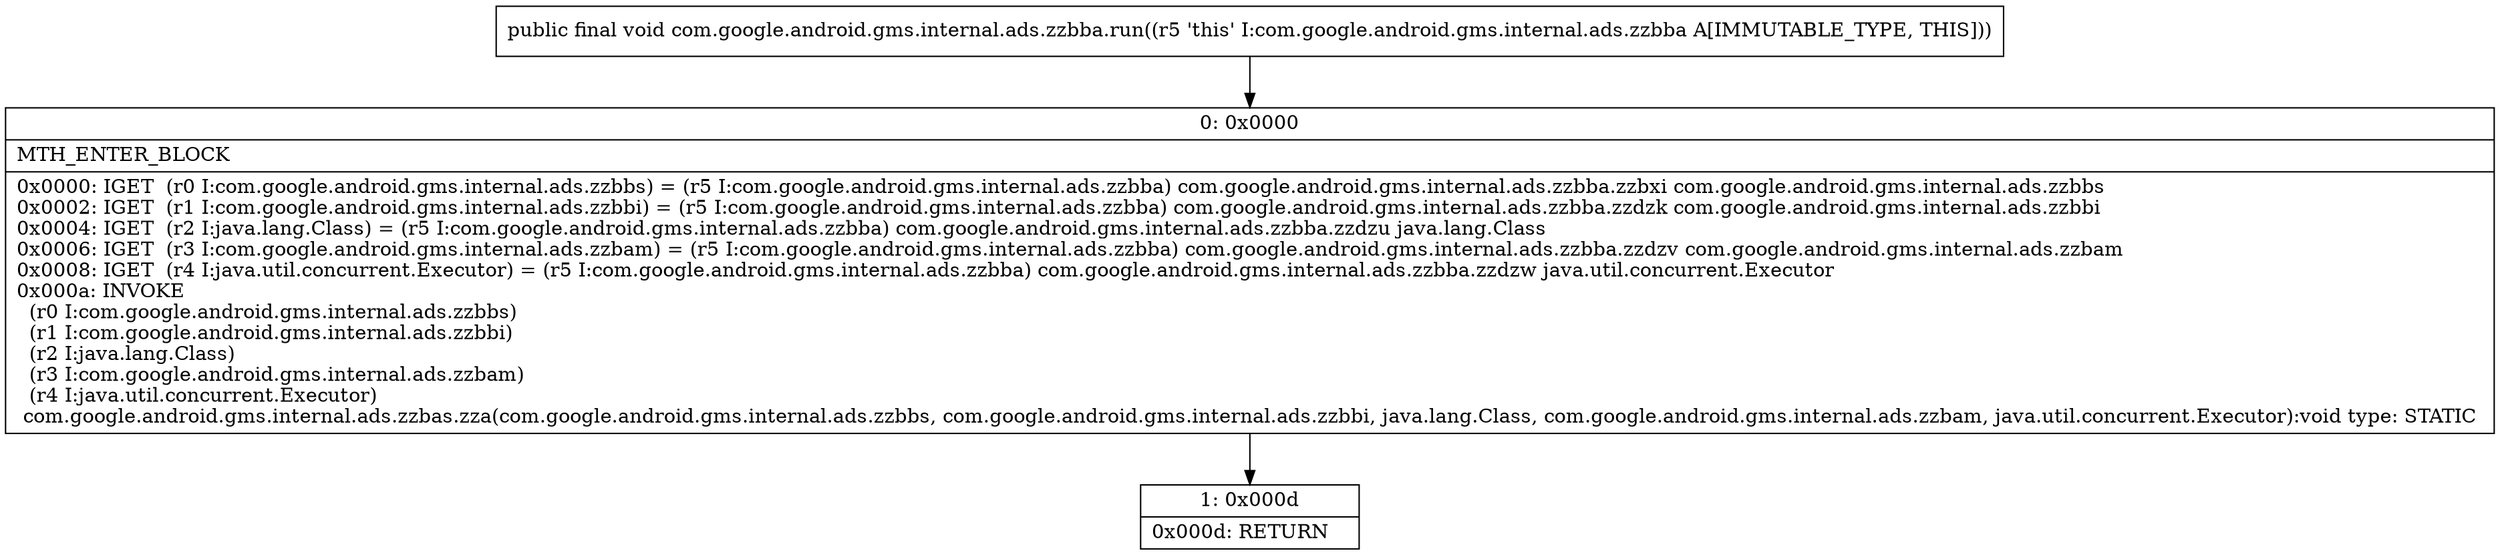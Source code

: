 digraph "CFG forcom.google.android.gms.internal.ads.zzbba.run()V" {
Node_0 [shape=record,label="{0\:\ 0x0000|MTH_ENTER_BLOCK\l|0x0000: IGET  (r0 I:com.google.android.gms.internal.ads.zzbbs) = (r5 I:com.google.android.gms.internal.ads.zzbba) com.google.android.gms.internal.ads.zzbba.zzbxi com.google.android.gms.internal.ads.zzbbs \l0x0002: IGET  (r1 I:com.google.android.gms.internal.ads.zzbbi) = (r5 I:com.google.android.gms.internal.ads.zzbba) com.google.android.gms.internal.ads.zzbba.zzdzk com.google.android.gms.internal.ads.zzbbi \l0x0004: IGET  (r2 I:java.lang.Class) = (r5 I:com.google.android.gms.internal.ads.zzbba) com.google.android.gms.internal.ads.zzbba.zzdzu java.lang.Class \l0x0006: IGET  (r3 I:com.google.android.gms.internal.ads.zzbam) = (r5 I:com.google.android.gms.internal.ads.zzbba) com.google.android.gms.internal.ads.zzbba.zzdzv com.google.android.gms.internal.ads.zzbam \l0x0008: IGET  (r4 I:java.util.concurrent.Executor) = (r5 I:com.google.android.gms.internal.ads.zzbba) com.google.android.gms.internal.ads.zzbba.zzdzw java.util.concurrent.Executor \l0x000a: INVOKE  \l  (r0 I:com.google.android.gms.internal.ads.zzbbs)\l  (r1 I:com.google.android.gms.internal.ads.zzbbi)\l  (r2 I:java.lang.Class)\l  (r3 I:com.google.android.gms.internal.ads.zzbam)\l  (r4 I:java.util.concurrent.Executor)\l com.google.android.gms.internal.ads.zzbas.zza(com.google.android.gms.internal.ads.zzbbs, com.google.android.gms.internal.ads.zzbbi, java.lang.Class, com.google.android.gms.internal.ads.zzbam, java.util.concurrent.Executor):void type: STATIC \l}"];
Node_1 [shape=record,label="{1\:\ 0x000d|0x000d: RETURN   \l}"];
MethodNode[shape=record,label="{public final void com.google.android.gms.internal.ads.zzbba.run((r5 'this' I:com.google.android.gms.internal.ads.zzbba A[IMMUTABLE_TYPE, THIS])) }"];
MethodNode -> Node_0;
Node_0 -> Node_1;
}

